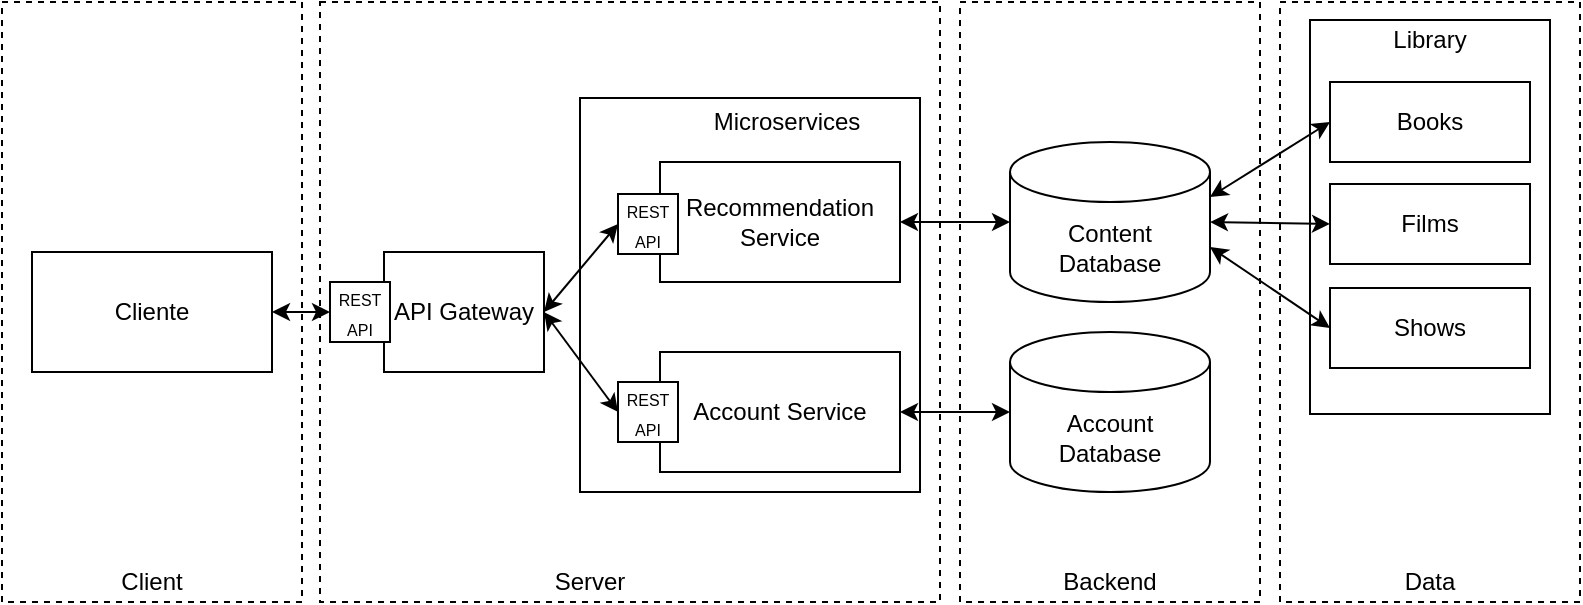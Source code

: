 <mxfile version="14.4.3" type="device"><diagram id="FsBsqWAckKVM1cpH725o" name="Page-1"><mxGraphModel dx="1202" dy="493" grid="1" gridSize="10" guides="1" tooltips="1" connect="1" arrows="1" fold="1" page="1" pageScale="1" pageWidth="827" pageHeight="1169" math="0" shadow="0"><root><mxCell id="0"/><mxCell id="1" parent="0"/><mxCell id="1vtmkvGAjezP2SpuHdWP-17" value="" style="rounded=0;whiteSpace=wrap;html=1;dashed=1;fillColor=none;" parent="1" vertex="1"><mxGeometry x="21" y="145" width="150" height="300" as="geometry"/></mxCell><mxCell id="1vtmkvGAjezP2SpuHdWP-16" value="" style="rounded=0;whiteSpace=wrap;html=1;dashed=1;fillColor=none;" parent="1" vertex="1"><mxGeometry x="180" y="145" width="310" height="300" as="geometry"/></mxCell><mxCell id="1vtmkvGAjezP2SpuHdWP-9" value="" style="rounded=0;whiteSpace=wrap;html=1;dashed=1;fillColor=none;" parent="1" vertex="1"><mxGeometry x="660" y="145" width="150" height="300" as="geometry"/></mxCell><mxCell id="1vtmkvGAjezP2SpuHdWP-6" value="" style="rounded=0;whiteSpace=wrap;html=1;dashed=1;fillColor=none;" parent="1" vertex="1"><mxGeometry x="500" y="145" width="150" height="300" as="geometry"/></mxCell><mxCell id="1vtmkvGAjezP2SpuHdWP-1" value="Cliente" style="rounded=0;whiteSpace=wrap;html=1;" parent="1" vertex="1"><mxGeometry x="36" y="270" width="120" height="60" as="geometry"/></mxCell><mxCell id="1vtmkvGAjezP2SpuHdWP-3" value="API Gateway" style="rounded=0;whiteSpace=wrap;html=1;" parent="1" vertex="1"><mxGeometry x="212" y="270" width="80" height="60" as="geometry"/></mxCell><mxCell id="1vtmkvGAjezP2SpuHdWP-5" value="Content&lt;br&gt;Database" style="shape=cylinder3;whiteSpace=wrap;html=1;boundedLbl=1;backgroundOutline=1;size=15;" parent="1" vertex="1"><mxGeometry x="525" y="215" width="100" height="80" as="geometry"/></mxCell><mxCell id="1vtmkvGAjezP2SpuHdWP-7" value="Backend" style="text;html=1;strokeColor=none;fillColor=none;align=center;verticalAlign=middle;whiteSpace=wrap;rounded=0;dashed=1;" parent="1" vertex="1"><mxGeometry x="555" y="425" width="40" height="20" as="geometry"/></mxCell><mxCell id="1vtmkvGAjezP2SpuHdWP-10" value="" style="rounded=0;whiteSpace=wrap;html=1;fillColor=none;" parent="1" vertex="1"><mxGeometry x="675" y="154" width="120" height="197" as="geometry"/></mxCell><mxCell id="1vtmkvGAjezP2SpuHdWP-11" value="Data" style="text;html=1;strokeColor=none;fillColor=none;align=center;verticalAlign=middle;whiteSpace=wrap;rounded=0;dashed=1;" parent="1" vertex="1"><mxGeometry x="715" y="425" width="40" height="20" as="geometry"/></mxCell><mxCell id="1vtmkvGAjezP2SpuHdWP-12" value="Library" style="text;html=1;strokeColor=none;fillColor=none;align=center;verticalAlign=middle;whiteSpace=wrap;rounded=0;" parent="1" vertex="1"><mxGeometry x="715" y="154" width="40" height="20" as="geometry"/></mxCell><mxCell id="1vtmkvGAjezP2SpuHdWP-13" value="Books" style="rounded=0;whiteSpace=wrap;html=1;fillColor=none;" parent="1" vertex="1"><mxGeometry x="685" y="185" width="100" height="40" as="geometry"/></mxCell><mxCell id="1vtmkvGAjezP2SpuHdWP-14" value="Films" style="rounded=0;whiteSpace=wrap;html=1;fillColor=none;" parent="1" vertex="1"><mxGeometry x="685" y="236" width="100" height="40" as="geometry"/></mxCell><mxCell id="1vtmkvGAjezP2SpuHdWP-15" value="Shows" style="rounded=0;whiteSpace=wrap;html=1;fillColor=none;" parent="1" vertex="1"><mxGeometry x="685" y="288" width="100" height="40" as="geometry"/></mxCell><mxCell id="1vtmkvGAjezP2SpuHdWP-19" value="Account&lt;br&gt;Database" style="shape=cylinder3;whiteSpace=wrap;html=1;boundedLbl=1;backgroundOutline=1;size=15;" parent="1" vertex="1"><mxGeometry x="525" y="310" width="100" height="80" as="geometry"/></mxCell><mxCell id="1vtmkvGAjezP2SpuHdWP-21" value="Microservices" style="text;html=1;strokeColor=none;fillColor=none;align=center;verticalAlign=middle;whiteSpace=wrap;rounded=0;" parent="1" vertex="1"><mxGeometry x="366" y="195" width="95" height="20" as="geometry"/></mxCell><mxCell id="1vtmkvGAjezP2SpuHdWP-22" value="Recommendation Service" style="rounded=0;whiteSpace=wrap;html=1;fillColor=none;" parent="1" vertex="1"><mxGeometry x="350" y="225" width="120" height="60" as="geometry"/></mxCell><mxCell id="1vtmkvGAjezP2SpuHdWP-23" value="Account Service" style="rounded=0;whiteSpace=wrap;html=1;fillColor=none;" parent="1" vertex="1"><mxGeometry x="350" y="320" width="120" height="60" as="geometry"/></mxCell><mxCell id="1vtmkvGAjezP2SpuHdWP-25" value="" style="endArrow=classic;startArrow=classic;html=1;entryX=0;entryY=0.5;entryDx=0;entryDy=0;entryPerimeter=0;exitX=1;exitY=0.5;exitDx=0;exitDy=0;" parent="1" source="1vtmkvGAjezP2SpuHdWP-22" target="1vtmkvGAjezP2SpuHdWP-5" edge="1"><mxGeometry width="50" height="50" relative="1" as="geometry"><mxPoint x="390" y="420" as="sourcePoint"/><mxPoint x="440" y="550" as="targetPoint"/></mxGeometry></mxCell><mxCell id="1vtmkvGAjezP2SpuHdWP-26" value="" style="endArrow=classic;startArrow=classic;html=1;exitX=1;exitY=0.5;exitDx=0;exitDy=0;entryX=0;entryY=0.5;entryDx=0;entryDy=0;entryPerimeter=0;" parent="1" source="1vtmkvGAjezP2SpuHdWP-23" target="1vtmkvGAjezP2SpuHdWP-19" edge="1"><mxGeometry width="50" height="50" relative="1" as="geometry"><mxPoint x="390" y="420" as="sourcePoint"/><mxPoint x="490" y="370" as="targetPoint"/></mxGeometry></mxCell><mxCell id="1vtmkvGAjezP2SpuHdWP-27" value="" style="endArrow=classic;startArrow=classic;html=1;exitX=1;exitY=0.5;exitDx=0;exitDy=0;entryX=0;entryY=0.5;entryDx=0;entryDy=0;" parent="1" source="1vtmkvGAjezP2SpuHdWP-1" target="H1f9N2J5H-N2irZrRlds-4" edge="1"><mxGeometry width="50" height="50" relative="1" as="geometry"><mxPoint x="390" y="420" as="sourcePoint"/><mxPoint x="440" y="370" as="targetPoint"/></mxGeometry></mxCell><mxCell id="1vtmkvGAjezP2SpuHdWP-28" value="" style="endArrow=classic;startArrow=classic;html=1;exitX=1;exitY=0.5;exitDx=0;exitDy=0;entryX=0;entryY=0.5;entryDx=0;entryDy=0;" parent="1" source="1vtmkvGAjezP2SpuHdWP-3" target="H1f9N2J5H-N2irZrRlds-1" edge="1"><mxGeometry width="50" height="50" relative="1" as="geometry"><mxPoint x="390" y="420" as="sourcePoint"/><mxPoint x="440" y="370" as="targetPoint"/></mxGeometry></mxCell><mxCell id="1vtmkvGAjezP2SpuHdWP-29" value="" style="endArrow=classic;startArrow=classic;html=1;exitX=1;exitY=0.5;exitDx=0;exitDy=0;entryX=0;entryY=0.5;entryDx=0;entryDy=0;" parent="1" source="1vtmkvGAjezP2SpuHdWP-3" target="H1f9N2J5H-N2irZrRlds-2" edge="1"><mxGeometry width="50" height="50" relative="1" as="geometry"><mxPoint x="390" y="420" as="sourcePoint"/><mxPoint x="440" y="370" as="targetPoint"/></mxGeometry></mxCell><mxCell id="1vtmkvGAjezP2SpuHdWP-30" value="Client" style="text;html=1;strokeColor=none;fillColor=none;align=center;verticalAlign=middle;whiteSpace=wrap;rounded=0;" parent="1" vertex="1"><mxGeometry x="76" y="425" width="40" height="20" as="geometry"/></mxCell><mxCell id="1vtmkvGAjezP2SpuHdWP-31" value="Server" style="text;html=1;strokeColor=none;fillColor=none;align=center;verticalAlign=middle;whiteSpace=wrap;rounded=0;" parent="1" vertex="1"><mxGeometry x="295" y="425" width="40" height="20" as="geometry"/></mxCell><mxCell id="1vtmkvGAjezP2SpuHdWP-33" value="" style="endArrow=classic;startArrow=classic;html=1;exitX=1;exitY=0;exitDx=0;exitDy=27.5;exitPerimeter=0;entryX=0;entryY=0.5;entryDx=0;entryDy=0;" parent="1" source="1vtmkvGAjezP2SpuHdWP-5" target="1vtmkvGAjezP2SpuHdWP-13" edge="1"><mxGeometry width="50" height="50" relative="1" as="geometry"><mxPoint x="430" y="420" as="sourcePoint"/><mxPoint x="480" y="370" as="targetPoint"/></mxGeometry></mxCell><mxCell id="1vtmkvGAjezP2SpuHdWP-35" value="" style="endArrow=classic;startArrow=classic;html=1;exitX=1;exitY=0.5;exitDx=0;exitDy=0;exitPerimeter=0;entryX=0;entryY=0.5;entryDx=0;entryDy=0;" parent="1" source="1vtmkvGAjezP2SpuHdWP-5" target="1vtmkvGAjezP2SpuHdWP-14" edge="1"><mxGeometry width="50" height="50" relative="1" as="geometry"><mxPoint x="635" y="251" as="sourcePoint"/><mxPoint x="695" y="265" as="targetPoint"/></mxGeometry></mxCell><mxCell id="1vtmkvGAjezP2SpuHdWP-36" value="" style="endArrow=classic;startArrow=classic;html=1;exitX=1;exitY=0;exitDx=0;exitDy=52.5;exitPerimeter=0;entryX=0;entryY=0.5;entryDx=0;entryDy=0;" parent="1" source="1vtmkvGAjezP2SpuHdWP-5" target="1vtmkvGAjezP2SpuHdWP-15" edge="1"><mxGeometry width="50" height="50" relative="1" as="geometry"><mxPoint x="635" y="251" as="sourcePoint"/><mxPoint x="695" y="265" as="targetPoint"/></mxGeometry></mxCell><mxCell id="H1f9N2J5H-N2irZrRlds-1" value="&lt;font style=&quot;font-size: 8px&quot;&gt;REST API&lt;/font&gt;" style="whiteSpace=wrap;html=1;aspect=fixed;" vertex="1" parent="1"><mxGeometry x="329" y="241" width="30" height="30" as="geometry"/></mxCell><mxCell id="H1f9N2J5H-N2irZrRlds-2" value="&lt;font style=&quot;font-size: 8px&quot;&gt;REST API&lt;/font&gt;" style="whiteSpace=wrap;html=1;aspect=fixed;" vertex="1" parent="1"><mxGeometry x="329" y="335" width="30" height="30" as="geometry"/></mxCell><mxCell id="H1f9N2J5H-N2irZrRlds-4" value="&lt;font style=&quot;font-size: 8px&quot;&gt;REST API&lt;/font&gt;" style="whiteSpace=wrap;html=1;aspect=fixed;" vertex="1" parent="1"><mxGeometry x="185" y="285" width="30" height="30" as="geometry"/></mxCell><mxCell id="H1f9N2J5H-N2irZrRlds-6" value="" style="rounded=0;whiteSpace=wrap;html=1;fillColor=none;" vertex="1" parent="1"><mxGeometry x="310" y="193" width="170" height="197" as="geometry"/></mxCell></root></mxGraphModel></diagram></mxfile>